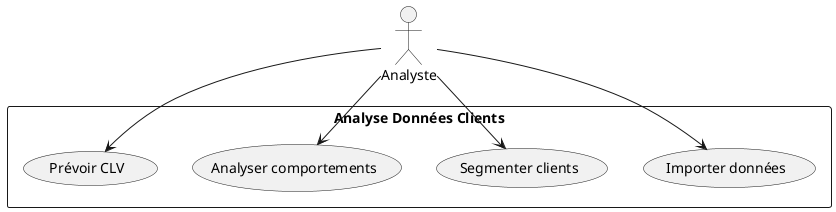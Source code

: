 @startuml
actor Analyste
rectangle "Analyse Données Clients" {
  Analyste --> (Importer données)
  Analyste --> (Segmenter clients)
  Analyste --> (Analyser comportements)
  Analyste --> (Prévoir CLV)
}
@enduml